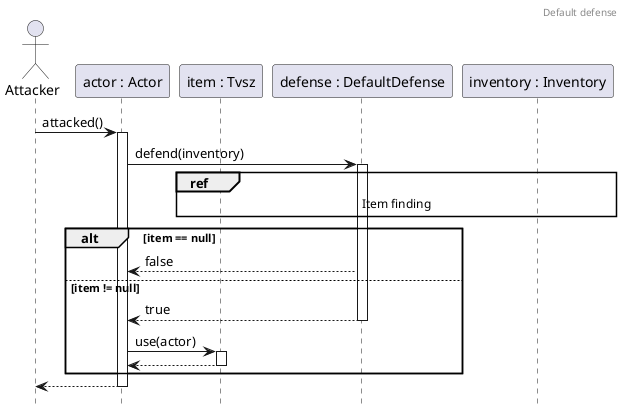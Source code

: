 @startuml DefaultDefense
header Default defense
hide footbox

actor prof as "Attacker"
participant student as "actor : Actor"
participant item as "item : Tvsz"
participant defense as "defense : DefaultDefense"
participant inventory as "inventory : Inventory"

prof -> student : attacked()
activate student
student -> defense : defend(inventory)
activate defense

ref over defense, item, inventory
    Item finding
end ref 

alt item == null
    defense --> student : false
else item != null
defense --> student : true
    deactivate defense
    student -> item: use(actor)
    activate item
    item --> student
    deactivate item
    
end


student --> prof
deactivate student
@enduml